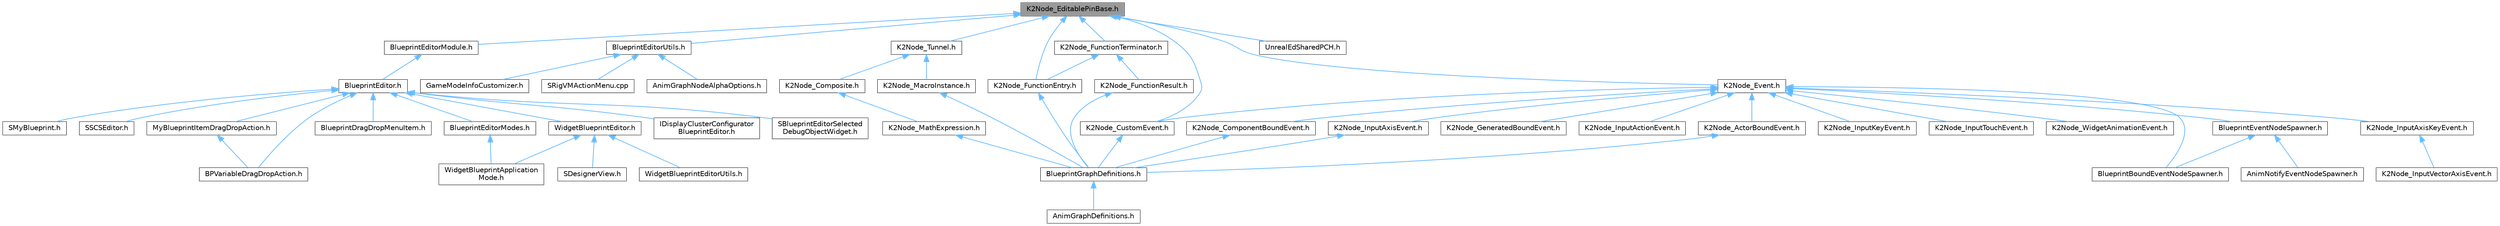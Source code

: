 digraph "K2Node_EditablePinBase.h"
{
 // INTERACTIVE_SVG=YES
 // LATEX_PDF_SIZE
  bgcolor="transparent";
  edge [fontname=Helvetica,fontsize=10,labelfontname=Helvetica,labelfontsize=10];
  node [fontname=Helvetica,fontsize=10,shape=box,height=0.2,width=0.4];
  Node1 [id="Node000001",label="K2Node_EditablePinBase.h",height=0.2,width=0.4,color="gray40", fillcolor="grey60", style="filled", fontcolor="black",tooltip=" "];
  Node1 -> Node2 [id="edge1_Node000001_Node000002",dir="back",color="steelblue1",style="solid",tooltip=" "];
  Node2 [id="Node000002",label="BlueprintEditorModule.h",height=0.2,width=0.4,color="grey40", fillcolor="white", style="filled",URL="$df/d39/BlueprintEditorModule_8h.html",tooltip=" "];
  Node2 -> Node3 [id="edge2_Node000002_Node000003",dir="back",color="steelblue1",style="solid",tooltip=" "];
  Node3 [id="Node000003",label="BlueprintEditor.h",height=0.2,width=0.4,color="grey40", fillcolor="white", style="filled",URL="$df/d7d/BlueprintEditor_8h.html",tooltip=" "];
  Node3 -> Node4 [id="edge3_Node000003_Node000004",dir="back",color="steelblue1",style="solid",tooltip=" "];
  Node4 [id="Node000004",label="BPVariableDragDropAction.h",height=0.2,width=0.4,color="grey40", fillcolor="white", style="filled",URL="$dd/d23/BPVariableDragDropAction_8h.html",tooltip=" "];
  Node3 -> Node5 [id="edge4_Node000003_Node000005",dir="back",color="steelblue1",style="solid",tooltip=" "];
  Node5 [id="Node000005",label="BlueprintDragDropMenuItem.h",height=0.2,width=0.4,color="grey40", fillcolor="white", style="filled",URL="$dc/deb/BlueprintDragDropMenuItem_8h.html",tooltip=" "];
  Node3 -> Node6 [id="edge5_Node000003_Node000006",dir="back",color="steelblue1",style="solid",tooltip=" "];
  Node6 [id="Node000006",label="BlueprintEditorModes.h",height=0.2,width=0.4,color="grey40", fillcolor="white", style="filled",URL="$d9/d70/BlueprintEditorModes_8h.html",tooltip=" "];
  Node6 -> Node7 [id="edge6_Node000006_Node000007",dir="back",color="steelblue1",style="solid",tooltip=" "];
  Node7 [id="Node000007",label="WidgetBlueprintApplication\lMode.h",height=0.2,width=0.4,color="grey40", fillcolor="white", style="filled",URL="$d3/d40/WidgetBlueprintApplicationMode_8h.html",tooltip=" "];
  Node3 -> Node8 [id="edge7_Node000003_Node000008",dir="back",color="steelblue1",style="solid",tooltip=" "];
  Node8 [id="Node000008",label="IDisplayClusterConfigurator\lBlueprintEditor.h",height=0.2,width=0.4,color="grey40", fillcolor="white", style="filled",URL="$dd/d4b/IDisplayClusterConfiguratorBlueprintEditor_8h.html",tooltip=" "];
  Node3 -> Node9 [id="edge8_Node000003_Node000009",dir="back",color="steelblue1",style="solid",tooltip=" "];
  Node9 [id="Node000009",label="MyBlueprintItemDragDropAction.h",height=0.2,width=0.4,color="grey40", fillcolor="white", style="filled",URL="$da/d11/MyBlueprintItemDragDropAction_8h.html",tooltip=" "];
  Node9 -> Node4 [id="edge9_Node000009_Node000004",dir="back",color="steelblue1",style="solid",tooltip=" "];
  Node3 -> Node10 [id="edge10_Node000003_Node000010",dir="back",color="steelblue1",style="solid",tooltip=" "];
  Node10 [id="Node000010",label="SBlueprintEditorSelected\lDebugObjectWidget.h",height=0.2,width=0.4,color="grey40", fillcolor="white", style="filled",URL="$de/d6c/SBlueprintEditorSelectedDebugObjectWidget_8h.html",tooltip=" "];
  Node3 -> Node11 [id="edge11_Node000003_Node000011",dir="back",color="steelblue1",style="solid",tooltip=" "];
  Node11 [id="Node000011",label="SMyBlueprint.h",height=0.2,width=0.4,color="grey40", fillcolor="white", style="filled",URL="$d3/d34/SMyBlueprint_8h.html",tooltip=" "];
  Node3 -> Node12 [id="edge12_Node000003_Node000012",dir="back",color="steelblue1",style="solid",tooltip=" "];
  Node12 [id="Node000012",label="SSCSEditor.h",height=0.2,width=0.4,color="grey40", fillcolor="white", style="filled",URL="$d0/d2e/SSCSEditor_8h.html",tooltip=" "];
  Node3 -> Node13 [id="edge13_Node000003_Node000013",dir="back",color="steelblue1",style="solid",tooltip=" "];
  Node13 [id="Node000013",label="WidgetBlueprintEditor.h",height=0.2,width=0.4,color="grey40", fillcolor="white", style="filled",URL="$d6/d04/WidgetBlueprintEditor_8h.html",tooltip=" "];
  Node13 -> Node14 [id="edge14_Node000013_Node000014",dir="back",color="steelblue1",style="solid",tooltip=" "];
  Node14 [id="Node000014",label="SDesignerView.h",height=0.2,width=0.4,color="grey40", fillcolor="white", style="filled",URL="$d2/d14/SDesignerView_8h.html",tooltip=" "];
  Node13 -> Node7 [id="edge15_Node000013_Node000007",dir="back",color="steelblue1",style="solid",tooltip=" "];
  Node13 -> Node15 [id="edge16_Node000013_Node000015",dir="back",color="steelblue1",style="solid",tooltip=" "];
  Node15 [id="Node000015",label="WidgetBlueprintEditorUtils.h",height=0.2,width=0.4,color="grey40", fillcolor="white", style="filled",URL="$d9/df7/WidgetBlueprintEditorUtils_8h.html",tooltip=" "];
  Node1 -> Node16 [id="edge17_Node000001_Node000016",dir="back",color="steelblue1",style="solid",tooltip=" "];
  Node16 [id="Node000016",label="BlueprintEditorUtils.h",height=0.2,width=0.4,color="grey40", fillcolor="white", style="filled",URL="$d7/d3d/BlueprintEditorUtils_8h.html",tooltip=" "];
  Node16 -> Node17 [id="edge18_Node000016_Node000017",dir="back",color="steelblue1",style="solid",tooltip=" "];
  Node17 [id="Node000017",label="AnimGraphNodeAlphaOptions.h",height=0.2,width=0.4,color="grey40", fillcolor="white", style="filled",URL="$d6/df6/AnimGraphNodeAlphaOptions_8h.html",tooltip=" "];
  Node16 -> Node18 [id="edge19_Node000016_Node000018",dir="back",color="steelblue1",style="solid",tooltip=" "];
  Node18 [id="Node000018",label="GameModeInfoCustomizer.h",height=0.2,width=0.4,color="grey40", fillcolor="white", style="filled",URL="$d5/df3/GameModeInfoCustomizer_8h.html",tooltip=" "];
  Node16 -> Node19 [id="edge20_Node000016_Node000019",dir="back",color="steelblue1",style="solid",tooltip=" "];
  Node19 [id="Node000019",label="SRigVMActionMenu.cpp",height=0.2,width=0.4,color="grey40", fillcolor="white", style="filled",URL="$dc/d4c/SRigVMActionMenu_8cpp.html",tooltip=" "];
  Node1 -> Node20 [id="edge21_Node000001_Node000020",dir="back",color="steelblue1",style="solid",tooltip=" "];
  Node20 [id="Node000020",label="K2Node_CustomEvent.h",height=0.2,width=0.4,color="grey40", fillcolor="white", style="filled",URL="$d1/d06/K2Node__CustomEvent_8h.html",tooltip=" "];
  Node20 -> Node21 [id="edge22_Node000020_Node000021",dir="back",color="steelblue1",style="solid",tooltip=" "];
  Node21 [id="Node000021",label="BlueprintGraphDefinitions.h",height=0.2,width=0.4,color="grey40", fillcolor="white", style="filled",URL="$d7/d5e/BlueprintGraphDefinitions_8h.html",tooltip=" "];
  Node21 -> Node22 [id="edge23_Node000021_Node000022",dir="back",color="steelblue1",style="solid",tooltip=" "];
  Node22 [id="Node000022",label="AnimGraphDefinitions.h",height=0.2,width=0.4,color="grey40", fillcolor="white", style="filled",URL="$d9/d78/AnimGraphDefinitions_8h.html",tooltip=" "];
  Node1 -> Node23 [id="edge24_Node000001_Node000023",dir="back",color="steelblue1",style="solid",tooltip=" "];
  Node23 [id="Node000023",label="K2Node_Event.h",height=0.2,width=0.4,color="grey40", fillcolor="white", style="filled",URL="$dd/d9e/K2Node__Event_8h.html",tooltip=" "];
  Node23 -> Node24 [id="edge25_Node000023_Node000024",dir="back",color="steelblue1",style="solid",tooltip=" "];
  Node24 [id="Node000024",label="BlueprintBoundEventNodeSpawner.h",height=0.2,width=0.4,color="grey40", fillcolor="white", style="filled",URL="$dc/d31/BlueprintBoundEventNodeSpawner_8h.html",tooltip=" "];
  Node23 -> Node25 [id="edge26_Node000023_Node000025",dir="back",color="steelblue1",style="solid",tooltip=" "];
  Node25 [id="Node000025",label="BlueprintEventNodeSpawner.h",height=0.2,width=0.4,color="grey40", fillcolor="white", style="filled",URL="$d4/dd3/BlueprintEventNodeSpawner_8h.html",tooltip=" "];
  Node25 -> Node26 [id="edge27_Node000025_Node000026",dir="back",color="steelblue1",style="solid",tooltip=" "];
  Node26 [id="Node000026",label="AnimNotifyEventNodeSpawner.h",height=0.2,width=0.4,color="grey40", fillcolor="white", style="filled",URL="$d9/d16/AnimNotifyEventNodeSpawner_8h.html",tooltip=" "];
  Node25 -> Node24 [id="edge28_Node000025_Node000024",dir="back",color="steelblue1",style="solid",tooltip=" "];
  Node23 -> Node27 [id="edge29_Node000023_Node000027",dir="back",color="steelblue1",style="solid",tooltip=" "];
  Node27 [id="Node000027",label="K2Node_ActorBoundEvent.h",height=0.2,width=0.4,color="grey40", fillcolor="white", style="filled",URL="$d8/db3/K2Node__ActorBoundEvent_8h.html",tooltip=" "];
  Node27 -> Node21 [id="edge30_Node000027_Node000021",dir="back",color="steelblue1",style="solid",tooltip=" "];
  Node23 -> Node28 [id="edge31_Node000023_Node000028",dir="back",color="steelblue1",style="solid",tooltip=" "];
  Node28 [id="Node000028",label="K2Node_ComponentBoundEvent.h",height=0.2,width=0.4,color="grey40", fillcolor="white", style="filled",URL="$d7/d15/K2Node__ComponentBoundEvent_8h.html",tooltip=" "];
  Node28 -> Node21 [id="edge32_Node000028_Node000021",dir="back",color="steelblue1",style="solid",tooltip=" "];
  Node23 -> Node20 [id="edge33_Node000023_Node000020",dir="back",color="steelblue1",style="solid",tooltip=" "];
  Node23 -> Node29 [id="edge34_Node000023_Node000029",dir="back",color="steelblue1",style="solid",tooltip=" "];
  Node29 [id="Node000029",label="K2Node_GeneratedBoundEvent.h",height=0.2,width=0.4,color="grey40", fillcolor="white", style="filled",URL="$d4/dc1/K2Node__GeneratedBoundEvent_8h.html",tooltip=" "];
  Node23 -> Node30 [id="edge35_Node000023_Node000030",dir="back",color="steelblue1",style="solid",tooltip=" "];
  Node30 [id="Node000030",label="K2Node_InputActionEvent.h",height=0.2,width=0.4,color="grey40", fillcolor="white", style="filled",URL="$d6/dec/K2Node__InputActionEvent_8h.html",tooltip=" "];
  Node23 -> Node31 [id="edge36_Node000023_Node000031",dir="back",color="steelblue1",style="solid",tooltip=" "];
  Node31 [id="Node000031",label="K2Node_InputAxisEvent.h",height=0.2,width=0.4,color="grey40", fillcolor="white", style="filled",URL="$d5/dd9/K2Node__InputAxisEvent_8h.html",tooltip=" "];
  Node31 -> Node21 [id="edge37_Node000031_Node000021",dir="back",color="steelblue1",style="solid",tooltip=" "];
  Node23 -> Node32 [id="edge38_Node000023_Node000032",dir="back",color="steelblue1",style="solid",tooltip=" "];
  Node32 [id="Node000032",label="K2Node_InputAxisKeyEvent.h",height=0.2,width=0.4,color="grey40", fillcolor="white", style="filled",URL="$d8/d36/K2Node__InputAxisKeyEvent_8h.html",tooltip=" "];
  Node32 -> Node33 [id="edge39_Node000032_Node000033",dir="back",color="steelblue1",style="solid",tooltip=" "];
  Node33 [id="Node000033",label="K2Node_InputVectorAxisEvent.h",height=0.2,width=0.4,color="grey40", fillcolor="white", style="filled",URL="$dd/dfc/K2Node__InputVectorAxisEvent_8h.html",tooltip=" "];
  Node23 -> Node34 [id="edge40_Node000023_Node000034",dir="back",color="steelblue1",style="solid",tooltip=" "];
  Node34 [id="Node000034",label="K2Node_InputKeyEvent.h",height=0.2,width=0.4,color="grey40", fillcolor="white", style="filled",URL="$df/d76/K2Node__InputKeyEvent_8h.html",tooltip=" "];
  Node23 -> Node35 [id="edge41_Node000023_Node000035",dir="back",color="steelblue1",style="solid",tooltip=" "];
  Node35 [id="Node000035",label="K2Node_InputTouchEvent.h",height=0.2,width=0.4,color="grey40", fillcolor="white", style="filled",URL="$d3/d61/K2Node__InputTouchEvent_8h.html",tooltip=" "];
  Node23 -> Node36 [id="edge42_Node000023_Node000036",dir="back",color="steelblue1",style="solid",tooltip=" "];
  Node36 [id="Node000036",label="K2Node_WidgetAnimationEvent.h",height=0.2,width=0.4,color="grey40", fillcolor="white", style="filled",URL="$da/d54/K2Node__WidgetAnimationEvent_8h.html",tooltip=" "];
  Node1 -> Node37 [id="edge43_Node000001_Node000037",dir="back",color="steelblue1",style="solid",tooltip=" "];
  Node37 [id="Node000037",label="K2Node_FunctionEntry.h",height=0.2,width=0.4,color="grey40", fillcolor="white", style="filled",URL="$d8/d11/K2Node__FunctionEntry_8h.html",tooltip=" "];
  Node37 -> Node21 [id="edge44_Node000037_Node000021",dir="back",color="steelblue1",style="solid",tooltip=" "];
  Node1 -> Node38 [id="edge45_Node000001_Node000038",dir="back",color="steelblue1",style="solid",tooltip=" "];
  Node38 [id="Node000038",label="K2Node_FunctionTerminator.h",height=0.2,width=0.4,color="grey40", fillcolor="white", style="filled",URL="$df/d4a/K2Node__FunctionTerminator_8h.html",tooltip=" "];
  Node38 -> Node37 [id="edge46_Node000038_Node000037",dir="back",color="steelblue1",style="solid",tooltip=" "];
  Node38 -> Node39 [id="edge47_Node000038_Node000039",dir="back",color="steelblue1",style="solid",tooltip=" "];
  Node39 [id="Node000039",label="K2Node_FunctionResult.h",height=0.2,width=0.4,color="grey40", fillcolor="white", style="filled",URL="$d5/daa/K2Node__FunctionResult_8h.html",tooltip=" "];
  Node39 -> Node21 [id="edge48_Node000039_Node000021",dir="back",color="steelblue1",style="solid",tooltip=" "];
  Node1 -> Node40 [id="edge49_Node000001_Node000040",dir="back",color="steelblue1",style="solid",tooltip=" "];
  Node40 [id="Node000040",label="K2Node_Tunnel.h",height=0.2,width=0.4,color="grey40", fillcolor="white", style="filled",URL="$d2/d04/K2Node__Tunnel_8h.html",tooltip=" "];
  Node40 -> Node41 [id="edge50_Node000040_Node000041",dir="back",color="steelblue1",style="solid",tooltip=" "];
  Node41 [id="Node000041",label="K2Node_Composite.h",height=0.2,width=0.4,color="grey40", fillcolor="white", style="filled",URL="$d9/d9a/K2Node__Composite_8h.html",tooltip=" "];
  Node41 -> Node42 [id="edge51_Node000041_Node000042",dir="back",color="steelblue1",style="solid",tooltip=" "];
  Node42 [id="Node000042",label="K2Node_MathExpression.h",height=0.2,width=0.4,color="grey40", fillcolor="white", style="filled",URL="$d4/de7/K2Node__MathExpression_8h.html",tooltip=" "];
  Node42 -> Node21 [id="edge52_Node000042_Node000021",dir="back",color="steelblue1",style="solid",tooltip=" "];
  Node40 -> Node43 [id="edge53_Node000040_Node000043",dir="back",color="steelblue1",style="solid",tooltip=" "];
  Node43 [id="Node000043",label="K2Node_MacroInstance.h",height=0.2,width=0.4,color="grey40", fillcolor="white", style="filled",URL="$d1/d45/K2Node__MacroInstance_8h.html",tooltip=" "];
  Node43 -> Node21 [id="edge54_Node000043_Node000021",dir="back",color="steelblue1",style="solid",tooltip=" "];
  Node1 -> Node44 [id="edge55_Node000001_Node000044",dir="back",color="steelblue1",style="solid",tooltip=" "];
  Node44 [id="Node000044",label="UnrealEdSharedPCH.h",height=0.2,width=0.4,color="grey40", fillcolor="white", style="filled",URL="$d1/de6/UnrealEdSharedPCH_8h.html",tooltip=" "];
}
